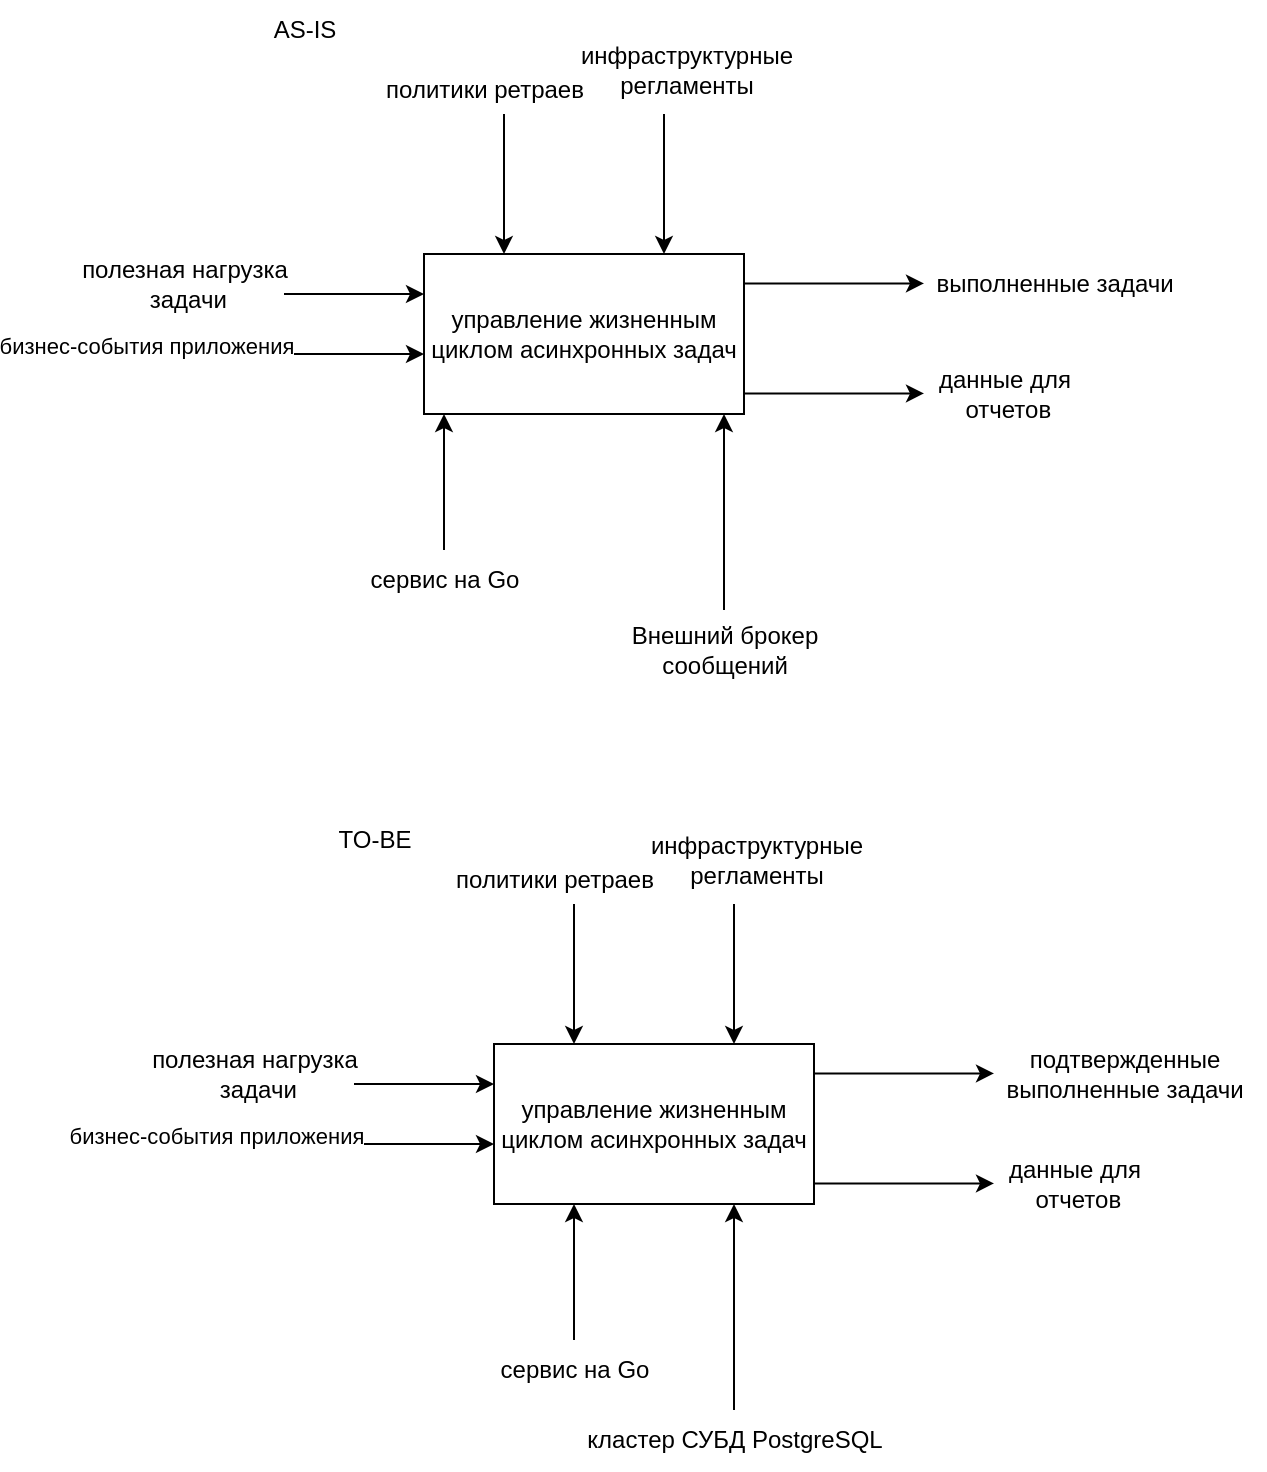 <mxfile version="28.2.5">
  <diagram name="Страница — 1" id="ae4NTXzkYYZKuuAO2RhP">
    <mxGraphModel dx="1426" dy="681" grid="1" gridSize="10" guides="1" tooltips="1" connect="1" arrows="1" fold="1" page="1" pageScale="1" pageWidth="827" pageHeight="1169" math="0" shadow="0">
      <root>
        <mxCell id="yThr8ffieV_dpr9QIOBm-0" />
        <mxCell id="yThr8ffieV_dpr9QIOBm-1" parent="yThr8ffieV_dpr9QIOBm-0" />
        <mxCell id="arHAbZno02tYX0qP5oGa-0" value="управление жизненным циклом асинхронных задач" style="rounded=0;whiteSpace=wrap;html=1;" parent="yThr8ffieV_dpr9QIOBm-1" vertex="1">
          <mxGeometry x="320" y="192" width="160" height="80" as="geometry" />
        </mxCell>
        <mxCell id="arHAbZno02tYX0qP5oGa-1" value="" style="endArrow=classic;html=1;rounded=0;exitX=1;exitY=0.5;exitDx=0;exitDy=0;" parent="yThr8ffieV_dpr9QIOBm-1" edge="1">
          <mxGeometry width="50" height="50" relative="1" as="geometry">
            <mxPoint x="480" y="206.74" as="sourcePoint" />
            <mxPoint x="570" y="206.74" as="targetPoint" />
            <Array as="points">
              <mxPoint x="530" y="206.74" />
            </Array>
          </mxGeometry>
        </mxCell>
        <mxCell id="arHAbZno02tYX0qP5oGa-2" value="выполненные задачи" style="text;html=1;align=center;verticalAlign=middle;resizable=0;points=[];autosize=1;strokeColor=none;fillColor=none;" parent="yThr8ffieV_dpr9QIOBm-1" vertex="1">
          <mxGeometry x="565" y="192" width="140" height="30" as="geometry" />
        </mxCell>
        <mxCell id="arHAbZno02tYX0qP5oGa-3" value="" style="endArrow=classic;html=1;rounded=0;entryX=0.25;entryY=0;entryDx=0;entryDy=0;" parent="yThr8ffieV_dpr9QIOBm-1" target="arHAbZno02tYX0qP5oGa-0" edge="1">
          <mxGeometry width="50" height="50" relative="1" as="geometry">
            <mxPoint x="360" y="122" as="sourcePoint" />
            <mxPoint x="440" y="162" as="targetPoint" />
          </mxGeometry>
        </mxCell>
        <mxCell id="arHAbZno02tYX0qP5oGa-4" value="политики ретраев" style="text;html=1;align=center;verticalAlign=middle;resizable=0;points=[];autosize=1;strokeColor=none;fillColor=none;" parent="yThr8ffieV_dpr9QIOBm-1" vertex="1">
          <mxGeometry x="285" y="95" width="130" height="30" as="geometry" />
        </mxCell>
        <mxCell id="arHAbZno02tYX0qP5oGa-5" value="" style="endArrow=classic;html=1;rounded=0;entryX=0.75;entryY=0;entryDx=0;entryDy=0;" parent="yThr8ffieV_dpr9QIOBm-1" target="arHAbZno02tYX0qP5oGa-0" edge="1">
          <mxGeometry width="50" height="50" relative="1" as="geometry">
            <mxPoint x="440" y="122" as="sourcePoint" />
            <mxPoint x="440" y="162" as="targetPoint" />
          </mxGeometry>
        </mxCell>
        <mxCell id="arHAbZno02tYX0qP5oGa-6" value="инфраструктурные&lt;div&gt;регламенты&lt;/div&gt;" style="text;html=1;align=center;verticalAlign=middle;resizable=0;points=[];autosize=1;strokeColor=none;fillColor=none;" parent="yThr8ffieV_dpr9QIOBm-1" vertex="1">
          <mxGeometry x="386" y="80" width="130" height="40" as="geometry" />
        </mxCell>
        <mxCell id="arHAbZno02tYX0qP5oGa-7" value="" style="endArrow=classic;html=1;rounded=0;entryX=0.75;entryY=1;entryDx=0;entryDy=0;" parent="yThr8ffieV_dpr9QIOBm-1" source="arHAbZno02tYX0qP5oGa-14" edge="1">
          <mxGeometry width="50" height="50" relative="1" as="geometry">
            <mxPoint x="470" y="342" as="sourcePoint" />
            <mxPoint x="470" y="272" as="targetPoint" />
          </mxGeometry>
        </mxCell>
        <mxCell id="arHAbZno02tYX0qP5oGa-8" value="" style="endArrow=classic;html=1;rounded=0;entryX=0.25;entryY=1;entryDx=0;entryDy=0;" parent="yThr8ffieV_dpr9QIOBm-1" source="arHAbZno02tYX0qP5oGa-13" edge="1">
          <mxGeometry width="50" height="50" relative="1" as="geometry">
            <mxPoint x="319.6" y="340" as="sourcePoint" />
            <mxPoint x="330" y="272" as="targetPoint" />
          </mxGeometry>
        </mxCell>
        <mxCell id="arHAbZno02tYX0qP5oGa-9" value="" style="endArrow=classic;html=1;rounded=0;entryX=0;entryY=0.5;entryDx=0;entryDy=0;" parent="yThr8ffieV_dpr9QIOBm-1" edge="1">
          <mxGeometry width="50" height="50" relative="1" as="geometry">
            <mxPoint x="250" y="212" as="sourcePoint" />
            <mxPoint x="320" y="212.0" as="targetPoint" />
          </mxGeometry>
        </mxCell>
        <mxCell id="arHAbZno02tYX0qP5oGa-10" value="полезная нагрузка&lt;div&gt;&amp;nbsp;задачи&lt;/div&gt;" style="text;html=1;align=center;verticalAlign=middle;resizable=0;points=[];autosize=1;strokeColor=none;fillColor=none;" parent="yThr8ffieV_dpr9QIOBm-1" vertex="1">
          <mxGeometry x="135" y="187" width="130" height="40" as="geometry" />
        </mxCell>
        <mxCell id="arHAbZno02tYX0qP5oGa-11" value="" style="endArrow=classic;html=1;rounded=0;exitX=1;exitY=0.5;exitDx=0;exitDy=0;" parent="yThr8ffieV_dpr9QIOBm-1" edge="1">
          <mxGeometry width="50" height="50" relative="1" as="geometry">
            <mxPoint x="480" y="261.74" as="sourcePoint" />
            <mxPoint x="570" y="261.74" as="targetPoint" />
            <Array as="points">
              <mxPoint x="530" y="261.74" />
            </Array>
          </mxGeometry>
        </mxCell>
        <mxCell id="arHAbZno02tYX0qP5oGa-12" value="данные для&lt;div&gt;&amp;nbsp;отчетов&lt;/div&gt;" style="text;html=1;align=center;verticalAlign=middle;resizable=0;points=[];autosize=1;strokeColor=none;fillColor=none;" parent="yThr8ffieV_dpr9QIOBm-1" vertex="1">
          <mxGeometry x="565" y="242" width="90" height="40" as="geometry" />
        </mxCell>
        <mxCell id="arHAbZno02tYX0qP5oGa-13" value="сервис на Go" style="text;html=1;align=center;verticalAlign=middle;resizable=0;points=[];autosize=1;strokeColor=none;fillColor=none;" parent="yThr8ffieV_dpr9QIOBm-1" vertex="1">
          <mxGeometry x="280" y="340" width="100" height="30" as="geometry" />
        </mxCell>
        <mxCell id="arHAbZno02tYX0qP5oGa-14" value="Внешний брокер&lt;div&gt;сообщений&lt;/div&gt;" style="text;html=1;align=center;verticalAlign=middle;resizable=0;points=[];autosize=1;strokeColor=none;fillColor=none;" parent="yThr8ffieV_dpr9QIOBm-1" vertex="1">
          <mxGeometry x="410" y="370" width="120" height="40" as="geometry" />
        </mxCell>
        <mxCell id="arHAbZno02tYX0qP5oGa-15" value="" style="endArrow=classic;html=1;rounded=0;entryX=0;entryY=0.5;entryDx=0;entryDy=0;" parent="yThr8ffieV_dpr9QIOBm-1" edge="1">
          <mxGeometry width="50" height="50" relative="1" as="geometry">
            <mxPoint x="250" y="242" as="sourcePoint" />
            <mxPoint x="320" y="242.0" as="targetPoint" />
          </mxGeometry>
        </mxCell>
        <mxCell id="arHAbZno02tYX0qP5oGa-16" value="бизнес-события приложения" style="edgeLabel;html=1;align=center;verticalAlign=middle;resizable=0;points=[];" parent="arHAbZno02tYX0qP5oGa-15" connectable="0" vertex="1">
          <mxGeometry x="-0.298" y="4" relative="1" as="geometry">
            <mxPoint x="-94" as="offset" />
          </mxGeometry>
        </mxCell>
        <mxCell id="Y8i314Pb5ahAcYRnU7Cx-0" value="AS-IS" style="text;html=1;align=center;verticalAlign=middle;resizable=0;points=[];autosize=1;strokeColor=none;fillColor=none;" vertex="1" parent="yThr8ffieV_dpr9QIOBm-1">
          <mxGeometry x="235" y="65" width="50" height="30" as="geometry" />
        </mxCell>
        <mxCell id="Y8i314Pb5ahAcYRnU7Cx-1" value="управление жизненным циклом асинхронных задач" style="rounded=0;whiteSpace=wrap;html=1;" vertex="1" parent="yThr8ffieV_dpr9QIOBm-1">
          <mxGeometry x="355" y="587" width="160" height="80" as="geometry" />
        </mxCell>
        <mxCell id="Y8i314Pb5ahAcYRnU7Cx-2" value="" style="endArrow=classic;html=1;rounded=0;exitX=1;exitY=0.5;exitDx=0;exitDy=0;" edge="1" parent="yThr8ffieV_dpr9QIOBm-1">
          <mxGeometry width="50" height="50" relative="1" as="geometry">
            <mxPoint x="515" y="601.74" as="sourcePoint" />
            <mxPoint x="605" y="601.74" as="targetPoint" />
            <Array as="points">
              <mxPoint x="565" y="601.74" />
            </Array>
          </mxGeometry>
        </mxCell>
        <mxCell id="Y8i314Pb5ahAcYRnU7Cx-3" value="подтвержденные&lt;div&gt;выполненные задачи&lt;/div&gt;" style="text;html=1;align=center;verticalAlign=middle;resizable=0;points=[];autosize=1;strokeColor=none;fillColor=none;" vertex="1" parent="yThr8ffieV_dpr9QIOBm-1">
          <mxGeometry x="600" y="582" width="140" height="40" as="geometry" />
        </mxCell>
        <mxCell id="Y8i314Pb5ahAcYRnU7Cx-4" value="" style="endArrow=classic;html=1;rounded=0;entryX=0.25;entryY=0;entryDx=0;entryDy=0;" edge="1" parent="yThr8ffieV_dpr9QIOBm-1" target="Y8i314Pb5ahAcYRnU7Cx-1">
          <mxGeometry width="50" height="50" relative="1" as="geometry">
            <mxPoint x="395" y="517" as="sourcePoint" />
            <mxPoint x="475" y="557" as="targetPoint" />
          </mxGeometry>
        </mxCell>
        <mxCell id="Y8i314Pb5ahAcYRnU7Cx-5" value="политики ретраев" style="text;html=1;align=center;verticalAlign=middle;resizable=0;points=[];autosize=1;strokeColor=none;fillColor=none;" vertex="1" parent="yThr8ffieV_dpr9QIOBm-1">
          <mxGeometry x="320" y="490" width="130" height="30" as="geometry" />
        </mxCell>
        <mxCell id="Y8i314Pb5ahAcYRnU7Cx-6" value="" style="endArrow=classic;html=1;rounded=0;entryX=0.75;entryY=0;entryDx=0;entryDy=0;" edge="1" parent="yThr8ffieV_dpr9QIOBm-1" target="Y8i314Pb5ahAcYRnU7Cx-1">
          <mxGeometry width="50" height="50" relative="1" as="geometry">
            <mxPoint x="475" y="517" as="sourcePoint" />
            <mxPoint x="475" y="557" as="targetPoint" />
          </mxGeometry>
        </mxCell>
        <mxCell id="Y8i314Pb5ahAcYRnU7Cx-7" value="инфраструктурные&lt;div&gt;регламенты&lt;/div&gt;" style="text;html=1;align=center;verticalAlign=middle;resizable=0;points=[];autosize=1;strokeColor=none;fillColor=none;" vertex="1" parent="yThr8ffieV_dpr9QIOBm-1">
          <mxGeometry x="421" y="475" width="130" height="40" as="geometry" />
        </mxCell>
        <mxCell id="Y8i314Pb5ahAcYRnU7Cx-8" value="" style="endArrow=classic;html=1;rounded=0;entryX=0.75;entryY=1;entryDx=0;entryDy=0;" edge="1" parent="yThr8ffieV_dpr9QIOBm-1" source="Y8i314Pb5ahAcYRnU7Cx-15" target="Y8i314Pb5ahAcYRnU7Cx-1">
          <mxGeometry width="50" height="50" relative="1" as="geometry">
            <mxPoint x="475" y="737" as="sourcePoint" />
            <mxPoint x="535" y="697" as="targetPoint" />
          </mxGeometry>
        </mxCell>
        <mxCell id="Y8i314Pb5ahAcYRnU7Cx-9" value="" style="endArrow=classic;html=1;rounded=0;entryX=0.25;entryY=1;entryDx=0;entryDy=0;" edge="1" parent="yThr8ffieV_dpr9QIOBm-1" source="Y8i314Pb5ahAcYRnU7Cx-14" target="Y8i314Pb5ahAcYRnU7Cx-1">
          <mxGeometry width="50" height="50" relative="1" as="geometry">
            <mxPoint x="384.6" y="735" as="sourcePoint" />
            <mxPoint x="384.6" y="665" as="targetPoint" />
          </mxGeometry>
        </mxCell>
        <mxCell id="Y8i314Pb5ahAcYRnU7Cx-10" value="" style="endArrow=classic;html=1;rounded=0;entryX=0;entryY=0.5;entryDx=0;entryDy=0;" edge="1" parent="yThr8ffieV_dpr9QIOBm-1">
          <mxGeometry width="50" height="50" relative="1" as="geometry">
            <mxPoint x="285" y="607" as="sourcePoint" />
            <mxPoint x="355" y="607.0" as="targetPoint" />
          </mxGeometry>
        </mxCell>
        <mxCell id="Y8i314Pb5ahAcYRnU7Cx-11" value="полезная нагрузка&lt;div&gt;&amp;nbsp;задачи&lt;/div&gt;" style="text;html=1;align=center;verticalAlign=middle;resizable=0;points=[];autosize=1;strokeColor=none;fillColor=none;" vertex="1" parent="yThr8ffieV_dpr9QIOBm-1">
          <mxGeometry x="170" y="582" width="130" height="40" as="geometry" />
        </mxCell>
        <mxCell id="Y8i314Pb5ahAcYRnU7Cx-12" value="" style="endArrow=classic;html=1;rounded=0;exitX=1;exitY=0.5;exitDx=0;exitDy=0;" edge="1" parent="yThr8ffieV_dpr9QIOBm-1">
          <mxGeometry width="50" height="50" relative="1" as="geometry">
            <mxPoint x="515" y="656.74" as="sourcePoint" />
            <mxPoint x="605" y="656.74" as="targetPoint" />
            <Array as="points">
              <mxPoint x="565" y="656.74" />
            </Array>
          </mxGeometry>
        </mxCell>
        <mxCell id="Y8i314Pb5ahAcYRnU7Cx-13" value="данные для&lt;div&gt;&amp;nbsp;отчетов&lt;/div&gt;" style="text;html=1;align=center;verticalAlign=middle;resizable=0;points=[];autosize=1;strokeColor=none;fillColor=none;" vertex="1" parent="yThr8ffieV_dpr9QIOBm-1">
          <mxGeometry x="600" y="637" width="90" height="40" as="geometry" />
        </mxCell>
        <mxCell id="Y8i314Pb5ahAcYRnU7Cx-14" value="сервис на Go" style="text;html=1;align=center;verticalAlign=middle;resizable=0;points=[];autosize=1;strokeColor=none;fillColor=none;" vertex="1" parent="yThr8ffieV_dpr9QIOBm-1">
          <mxGeometry x="345" y="735" width="100" height="30" as="geometry" />
        </mxCell>
        <mxCell id="Y8i314Pb5ahAcYRnU7Cx-15" value="кластер СУБД PostgreSQL" style="text;html=1;align=center;verticalAlign=middle;resizable=0;points=[];autosize=1;strokeColor=none;fillColor=none;" vertex="1" parent="yThr8ffieV_dpr9QIOBm-1">
          <mxGeometry x="390" y="770" width="170" height="30" as="geometry" />
        </mxCell>
        <mxCell id="Y8i314Pb5ahAcYRnU7Cx-16" value="" style="endArrow=classic;html=1;rounded=0;entryX=0;entryY=0.5;entryDx=0;entryDy=0;" edge="1" parent="yThr8ffieV_dpr9QIOBm-1">
          <mxGeometry width="50" height="50" relative="1" as="geometry">
            <mxPoint x="285" y="637" as="sourcePoint" />
            <mxPoint x="355" y="637.0" as="targetPoint" />
          </mxGeometry>
        </mxCell>
        <mxCell id="Y8i314Pb5ahAcYRnU7Cx-17" value="бизнес-события приложения" style="edgeLabel;html=1;align=center;verticalAlign=middle;resizable=0;points=[];" connectable="0" vertex="1" parent="Y8i314Pb5ahAcYRnU7Cx-16">
          <mxGeometry x="-0.298" y="4" relative="1" as="geometry">
            <mxPoint x="-94" as="offset" />
          </mxGeometry>
        </mxCell>
        <mxCell id="Y8i314Pb5ahAcYRnU7Cx-18" value="TO-BE" style="text;html=1;align=center;verticalAlign=middle;resizable=0;points=[];autosize=1;strokeColor=none;fillColor=none;" vertex="1" parent="yThr8ffieV_dpr9QIOBm-1">
          <mxGeometry x="265" y="470" width="60" height="30" as="geometry" />
        </mxCell>
      </root>
    </mxGraphModel>
  </diagram>
</mxfile>
